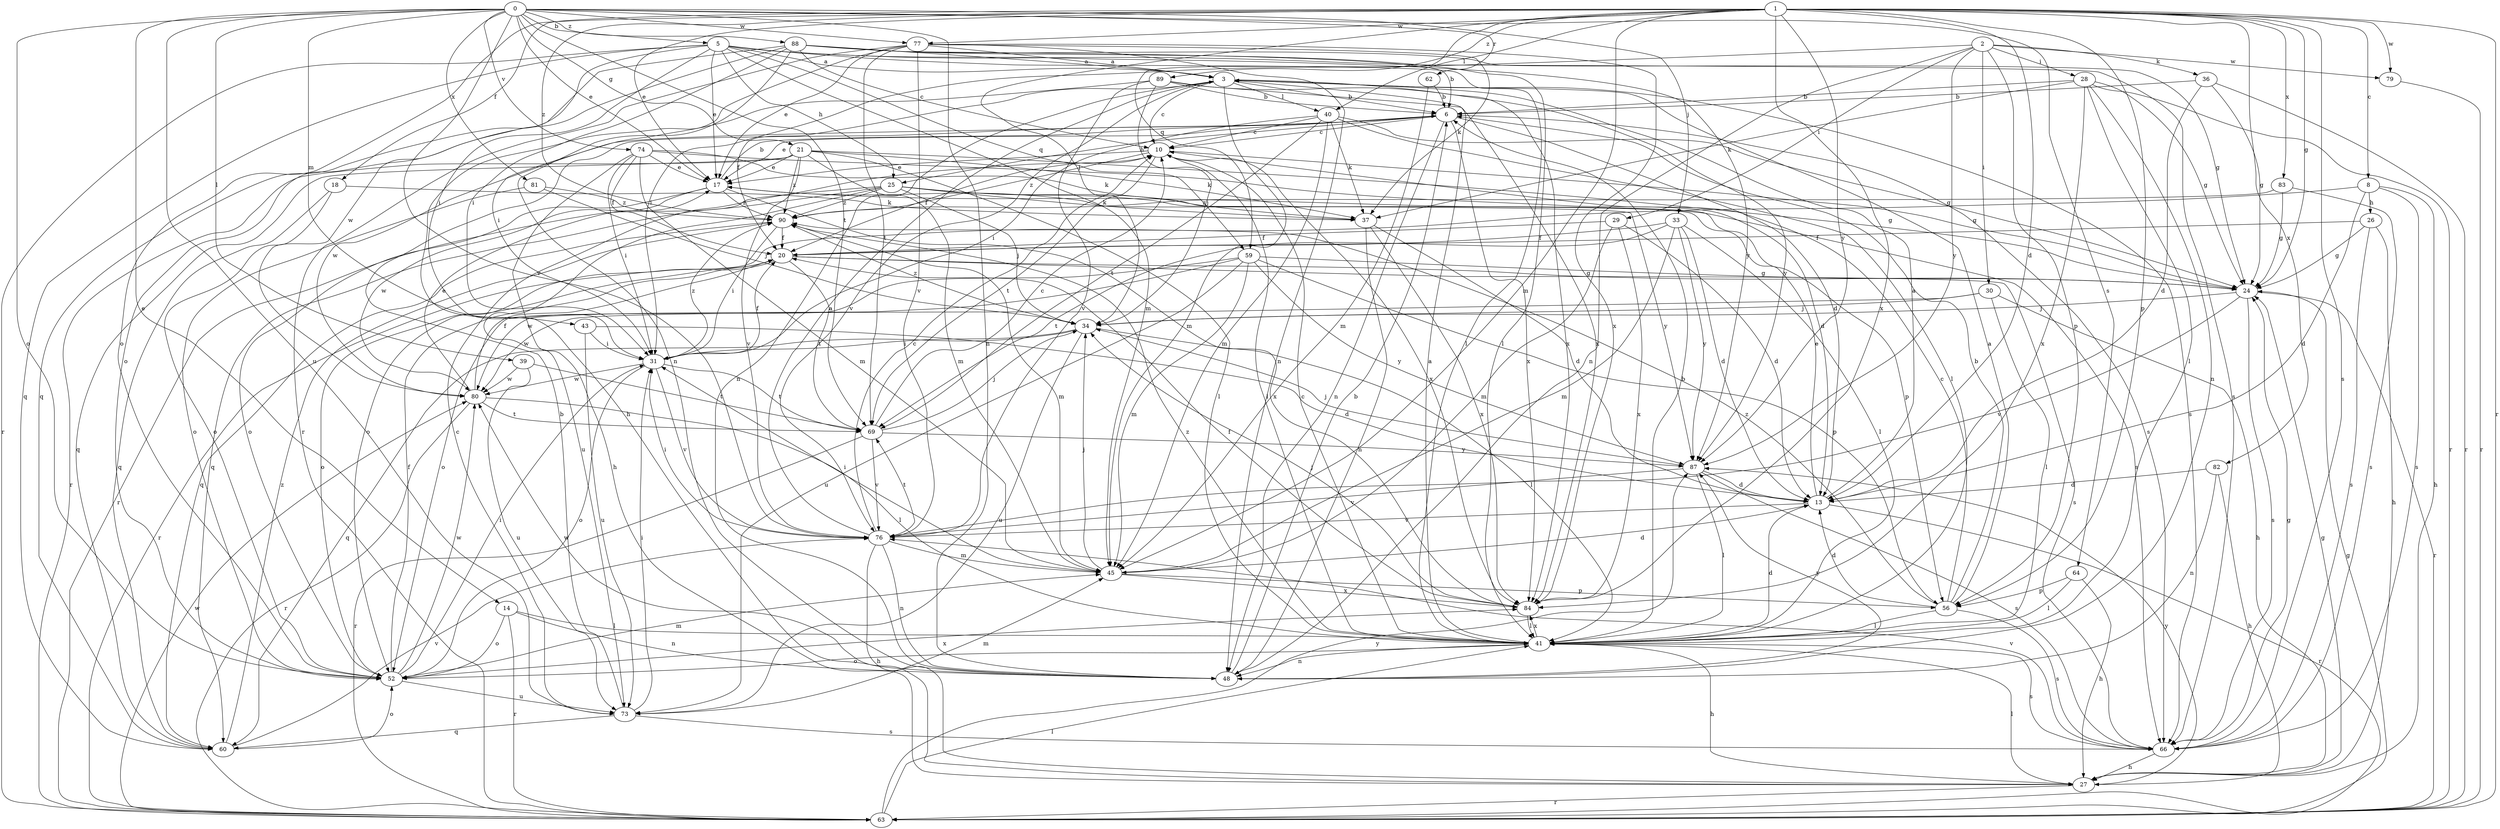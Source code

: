 strict digraph  {
0;
1;
2;
3;
5;
6;
8;
10;
13;
14;
17;
18;
20;
21;
24;
25;
26;
27;
28;
29;
30;
31;
33;
34;
36;
37;
39;
40;
41;
43;
45;
48;
52;
56;
59;
60;
62;
63;
64;
66;
69;
73;
74;
76;
77;
79;
80;
81;
82;
83;
84;
87;
88;
89;
90;
0 -> 5  [label=b];
0 -> 14  [label=e];
0 -> 17  [label=e];
0 -> 21  [label=g];
0 -> 33  [label=j];
0 -> 39  [label=l];
0 -> 43  [label=m];
0 -> 48  [label=n];
0 -> 52  [label=o];
0 -> 62  [label=r];
0 -> 64  [label=s];
0 -> 69  [label=t];
0 -> 73  [label=u];
0 -> 74  [label=v];
0 -> 76  [label=v];
0 -> 77  [label=w];
0 -> 81  [label=x];
0 -> 88  [label=z];
1 -> 8  [label=c];
1 -> 13  [label=d];
1 -> 17  [label=e];
1 -> 18  [label=f];
1 -> 24  [label=g];
1 -> 34  [label=j];
1 -> 40  [label=l];
1 -> 45  [label=m];
1 -> 52  [label=o];
1 -> 56  [label=p];
1 -> 59  [label=q];
1 -> 63  [label=r];
1 -> 66  [label=s];
1 -> 77  [label=w];
1 -> 79  [label=w];
1 -> 82  [label=x];
1 -> 83  [label=x];
1 -> 84  [label=x];
1 -> 87  [label=y];
1 -> 89  [label=z];
1 -> 90  [label=z];
2 -> 28  [label=i];
2 -> 29  [label=i];
2 -> 30  [label=i];
2 -> 31  [label=i];
2 -> 36  [label=k];
2 -> 48  [label=n];
2 -> 56  [label=p];
2 -> 79  [label=w];
2 -> 87  [label=y];
3 -> 6  [label=b];
3 -> 10  [label=c];
3 -> 20  [label=f];
3 -> 40  [label=l];
3 -> 45  [label=m];
3 -> 48  [label=n];
3 -> 66  [label=s];
3 -> 76  [label=v];
3 -> 84  [label=x];
5 -> 3  [label=a];
5 -> 17  [label=e];
5 -> 25  [label=h];
5 -> 31  [label=i];
5 -> 41  [label=l];
5 -> 45  [label=m];
5 -> 59  [label=q];
5 -> 60  [label=q];
5 -> 63  [label=r];
5 -> 66  [label=s];
5 -> 80  [label=w];
5 -> 87  [label=y];
6 -> 10  [label=c];
6 -> 13  [label=d];
6 -> 17  [label=e];
6 -> 25  [label=h];
6 -> 48  [label=n];
6 -> 66  [label=s];
6 -> 80  [label=w];
6 -> 84  [label=x];
8 -> 13  [label=d];
8 -> 26  [label=h];
8 -> 27  [label=h];
8 -> 52  [label=o];
8 -> 66  [label=s];
10 -> 17  [label=e];
10 -> 20  [label=f];
10 -> 24  [label=g];
10 -> 41  [label=l];
10 -> 69  [label=t];
10 -> 84  [label=x];
10 -> 90  [label=z];
13 -> 3  [label=a];
13 -> 17  [label=e];
13 -> 63  [label=r];
13 -> 76  [label=v];
14 -> 41  [label=l];
14 -> 48  [label=n];
14 -> 52  [label=o];
14 -> 63  [label=r];
17 -> 6  [label=b];
17 -> 52  [label=o];
17 -> 66  [label=s];
17 -> 80  [label=w];
17 -> 84  [label=x];
17 -> 90  [label=z];
18 -> 37  [label=k];
18 -> 52  [label=o];
18 -> 60  [label=q];
20 -> 24  [label=g];
20 -> 52  [label=o];
20 -> 63  [label=r];
20 -> 66  [label=s];
20 -> 69  [label=t];
21 -> 17  [label=e];
21 -> 24  [label=g];
21 -> 37  [label=k];
21 -> 41  [label=l];
21 -> 45  [label=m];
21 -> 60  [label=q];
21 -> 63  [label=r];
21 -> 76  [label=v];
21 -> 90  [label=z];
24 -> 34  [label=j];
24 -> 63  [label=r];
24 -> 66  [label=s];
24 -> 76  [label=v];
25 -> 34  [label=j];
25 -> 37  [label=k];
25 -> 56  [label=p];
25 -> 60  [label=q];
25 -> 63  [label=r];
25 -> 73  [label=u];
25 -> 87  [label=y];
25 -> 90  [label=z];
26 -> 20  [label=f];
26 -> 24  [label=g];
26 -> 27  [label=h];
26 -> 66  [label=s];
27 -> 24  [label=g];
27 -> 41  [label=l];
27 -> 63  [label=r];
27 -> 87  [label=y];
28 -> 6  [label=b];
28 -> 24  [label=g];
28 -> 37  [label=k];
28 -> 41  [label=l];
28 -> 48  [label=n];
28 -> 63  [label=r];
28 -> 84  [label=x];
29 -> 13  [label=d];
29 -> 20  [label=f];
29 -> 45  [label=m];
29 -> 84  [label=x];
30 -> 27  [label=h];
30 -> 34  [label=j];
30 -> 41  [label=l];
30 -> 80  [label=w];
31 -> 20  [label=f];
31 -> 52  [label=o];
31 -> 69  [label=t];
31 -> 76  [label=v];
31 -> 80  [label=w];
31 -> 90  [label=z];
33 -> 13  [label=d];
33 -> 20  [label=f];
33 -> 41  [label=l];
33 -> 45  [label=m];
33 -> 69  [label=t];
33 -> 87  [label=y];
34 -> 31  [label=i];
34 -> 41  [label=l];
34 -> 60  [label=q];
34 -> 73  [label=u];
34 -> 90  [label=z];
36 -> 6  [label=b];
36 -> 13  [label=d];
36 -> 24  [label=g];
36 -> 63  [label=r];
37 -> 13  [label=d];
37 -> 48  [label=n];
37 -> 84  [label=x];
39 -> 69  [label=t];
39 -> 73  [label=u];
39 -> 80  [label=w];
40 -> 10  [label=c];
40 -> 24  [label=g];
40 -> 31  [label=i];
40 -> 37  [label=k];
40 -> 41  [label=l];
40 -> 45  [label=m];
40 -> 69  [label=t];
41 -> 3  [label=a];
41 -> 6  [label=b];
41 -> 10  [label=c];
41 -> 13  [label=d];
41 -> 27  [label=h];
41 -> 48  [label=n];
41 -> 52  [label=o];
41 -> 66  [label=s];
41 -> 84  [label=x];
41 -> 90  [label=z];
43 -> 13  [label=d];
43 -> 31  [label=i];
43 -> 73  [label=u];
45 -> 13  [label=d];
45 -> 31  [label=i];
45 -> 34  [label=j];
45 -> 56  [label=p];
45 -> 84  [label=x];
48 -> 6  [label=b];
48 -> 80  [label=w];
48 -> 87  [label=y];
52 -> 20  [label=f];
52 -> 31  [label=i];
52 -> 45  [label=m];
52 -> 73  [label=u];
52 -> 80  [label=w];
52 -> 84  [label=x];
56 -> 3  [label=a];
56 -> 6  [label=b];
56 -> 10  [label=c];
56 -> 13  [label=d];
56 -> 41  [label=l];
56 -> 66  [label=s];
56 -> 90  [label=z];
59 -> 24  [label=g];
59 -> 45  [label=m];
59 -> 52  [label=o];
59 -> 56  [label=p];
59 -> 73  [label=u];
59 -> 80  [label=w];
59 -> 87  [label=y];
60 -> 52  [label=o];
60 -> 76  [label=v];
60 -> 90  [label=z];
62 -> 6  [label=b];
62 -> 45  [label=m];
63 -> 24  [label=g];
63 -> 41  [label=l];
63 -> 80  [label=w];
63 -> 87  [label=y];
64 -> 27  [label=h];
64 -> 41  [label=l];
64 -> 56  [label=p];
66 -> 24  [label=g];
66 -> 27  [label=h];
66 -> 76  [label=v];
69 -> 10  [label=c];
69 -> 34  [label=j];
69 -> 63  [label=r];
69 -> 76  [label=v];
69 -> 87  [label=y];
73 -> 6  [label=b];
73 -> 10  [label=c];
73 -> 31  [label=i];
73 -> 45  [label=m];
73 -> 60  [label=q];
73 -> 66  [label=s];
74 -> 13  [label=d];
74 -> 17  [label=e];
74 -> 20  [label=f];
74 -> 27  [label=h];
74 -> 31  [label=i];
74 -> 37  [label=k];
74 -> 45  [label=m];
76 -> 3  [label=a];
76 -> 10  [label=c];
76 -> 27  [label=h];
76 -> 31  [label=i];
76 -> 45  [label=m];
76 -> 48  [label=n];
76 -> 69  [label=t];
77 -> 3  [label=a];
77 -> 17  [label=e];
77 -> 27  [label=h];
77 -> 37  [label=k];
77 -> 48  [label=n];
77 -> 63  [label=r];
77 -> 69  [label=t];
77 -> 76  [label=v];
77 -> 84  [label=x];
79 -> 63  [label=r];
80 -> 17  [label=e];
80 -> 20  [label=f];
80 -> 41  [label=l];
80 -> 63  [label=r];
80 -> 69  [label=t];
81 -> 34  [label=j];
81 -> 52  [label=o];
81 -> 90  [label=z];
82 -> 13  [label=d];
82 -> 27  [label=h];
82 -> 48  [label=n];
83 -> 24  [label=g];
83 -> 66  [label=s];
83 -> 90  [label=z];
84 -> 20  [label=f];
84 -> 34  [label=j];
84 -> 41  [label=l];
87 -> 13  [label=d];
87 -> 34  [label=j];
87 -> 41  [label=l];
87 -> 66  [label=s];
87 -> 76  [label=v];
88 -> 3  [label=a];
88 -> 6  [label=b];
88 -> 10  [label=c];
88 -> 24  [label=g];
88 -> 31  [label=i];
88 -> 41  [label=l];
88 -> 48  [label=n];
88 -> 52  [label=o];
88 -> 60  [label=q];
89 -> 6  [label=b];
89 -> 31  [label=i];
89 -> 34  [label=j];
89 -> 76  [label=v];
89 -> 84  [label=x];
89 -> 87  [label=y];
90 -> 20  [label=f];
90 -> 31  [label=i];
90 -> 45  [label=m];
90 -> 60  [label=q];
}
